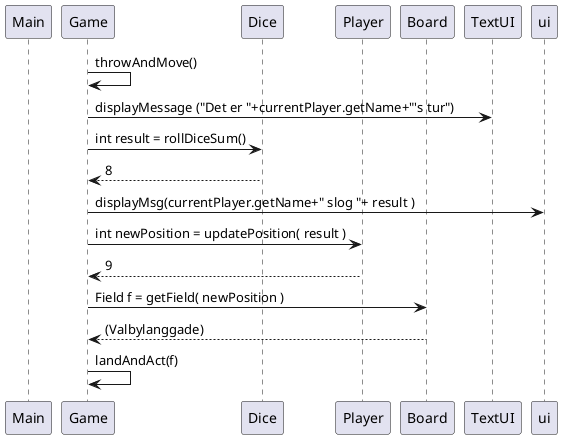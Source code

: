 @startuml

participant Main as main
participant Game as game
participant Dice as dice
participant Player as player
participant Board as board

game -> game : throwAndMove()

game -> TextUI : displayMessage ("Det er "+currentPlayer.getName+"'s tur")
game -> dice : int result = rollDiceSum()
dice --> game : 8
game -> ui : displayMsg(currentPlayer.getName+" slog "+ result )

game -> player: int newPosition = updatePosition( result )
player --> game : 9
game -> board : Field f = getField( newPosition )
board --> game : (Valbylanggade)
game -> game : landAndAct(f)

@enduml